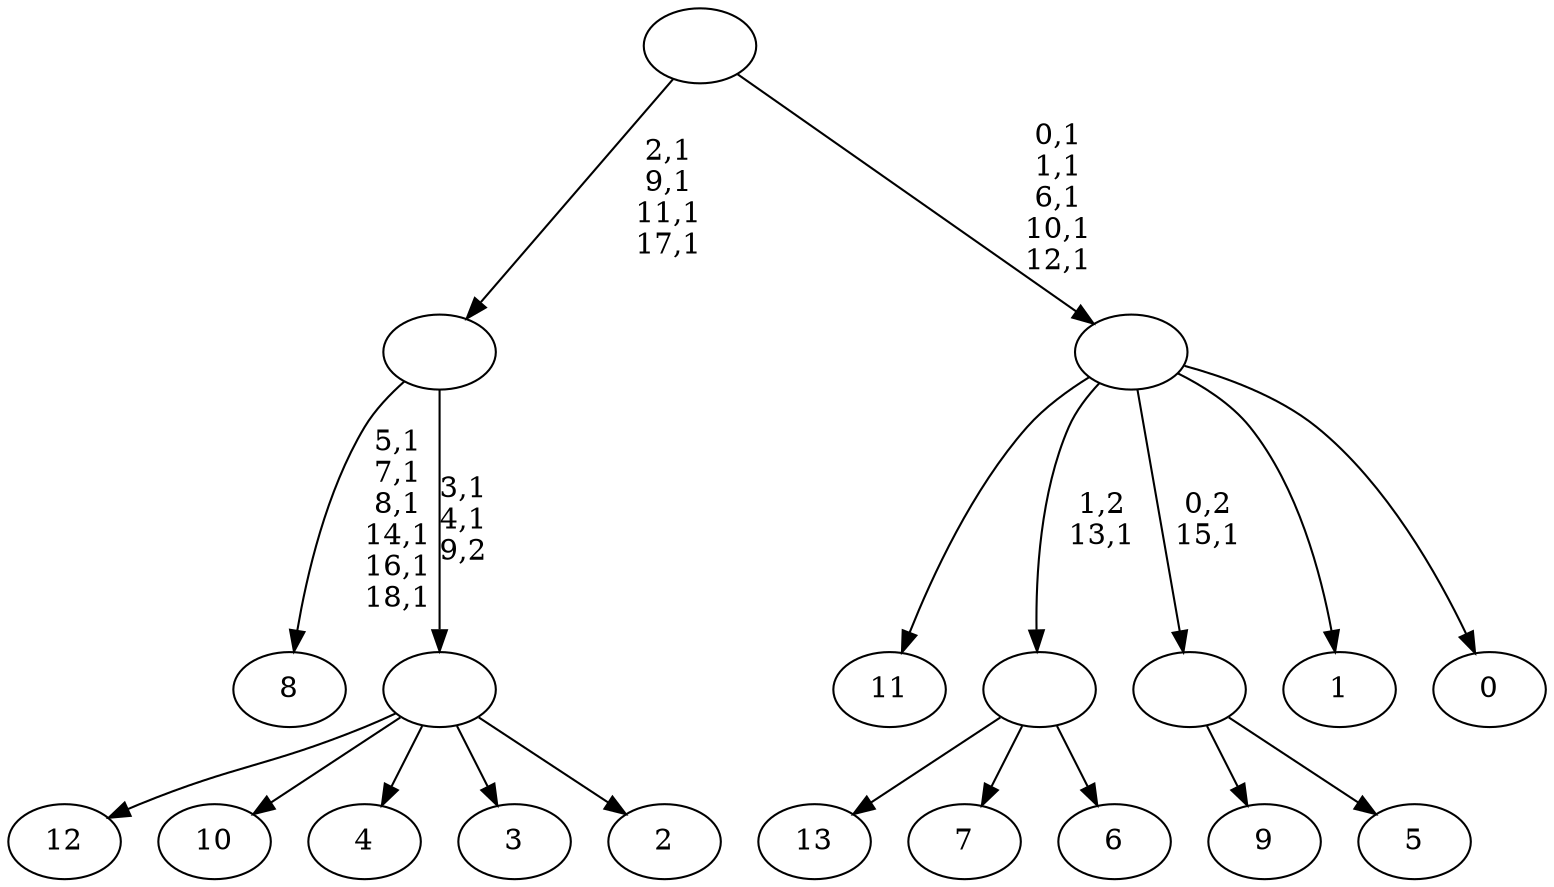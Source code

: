 digraph T {
	33 [label="13"]
	32 [label="12"]
	31 [label="11"]
	30 [label="10"]
	29 [label="9"]
	28 [label="8"]
	21 [label="7"]
	20 [label="6"]
	19 [label=""]
	18 [label="5"]
	17 [label=""]
	16 [label="4"]
	15 [label="3"]
	14 [label="2"]
	13 [label=""]
	11 [label=""]
	7 [label="1"]
	6 [label="0"]
	5 [label=""]
	0 [label=""]
	19 -> 33 [label=""]
	19 -> 21 [label=""]
	19 -> 20 [label=""]
	17 -> 29 [label=""]
	17 -> 18 [label=""]
	13 -> 32 [label=""]
	13 -> 30 [label=""]
	13 -> 16 [label=""]
	13 -> 15 [label=""]
	13 -> 14 [label=""]
	11 -> 13 [label="3,1\n4,1\n9,2"]
	11 -> 28 [label="5,1\n7,1\n8,1\n14,1\n16,1\n18,1"]
	5 -> 31 [label=""]
	5 -> 19 [label="1,2\n13,1"]
	5 -> 17 [label="0,2\n15,1"]
	5 -> 7 [label=""]
	5 -> 6 [label=""]
	0 -> 5 [label="0,1\n1,1\n6,1\n10,1\n12,1"]
	0 -> 11 [label="2,1\n9,1\n11,1\n17,1"]
}
